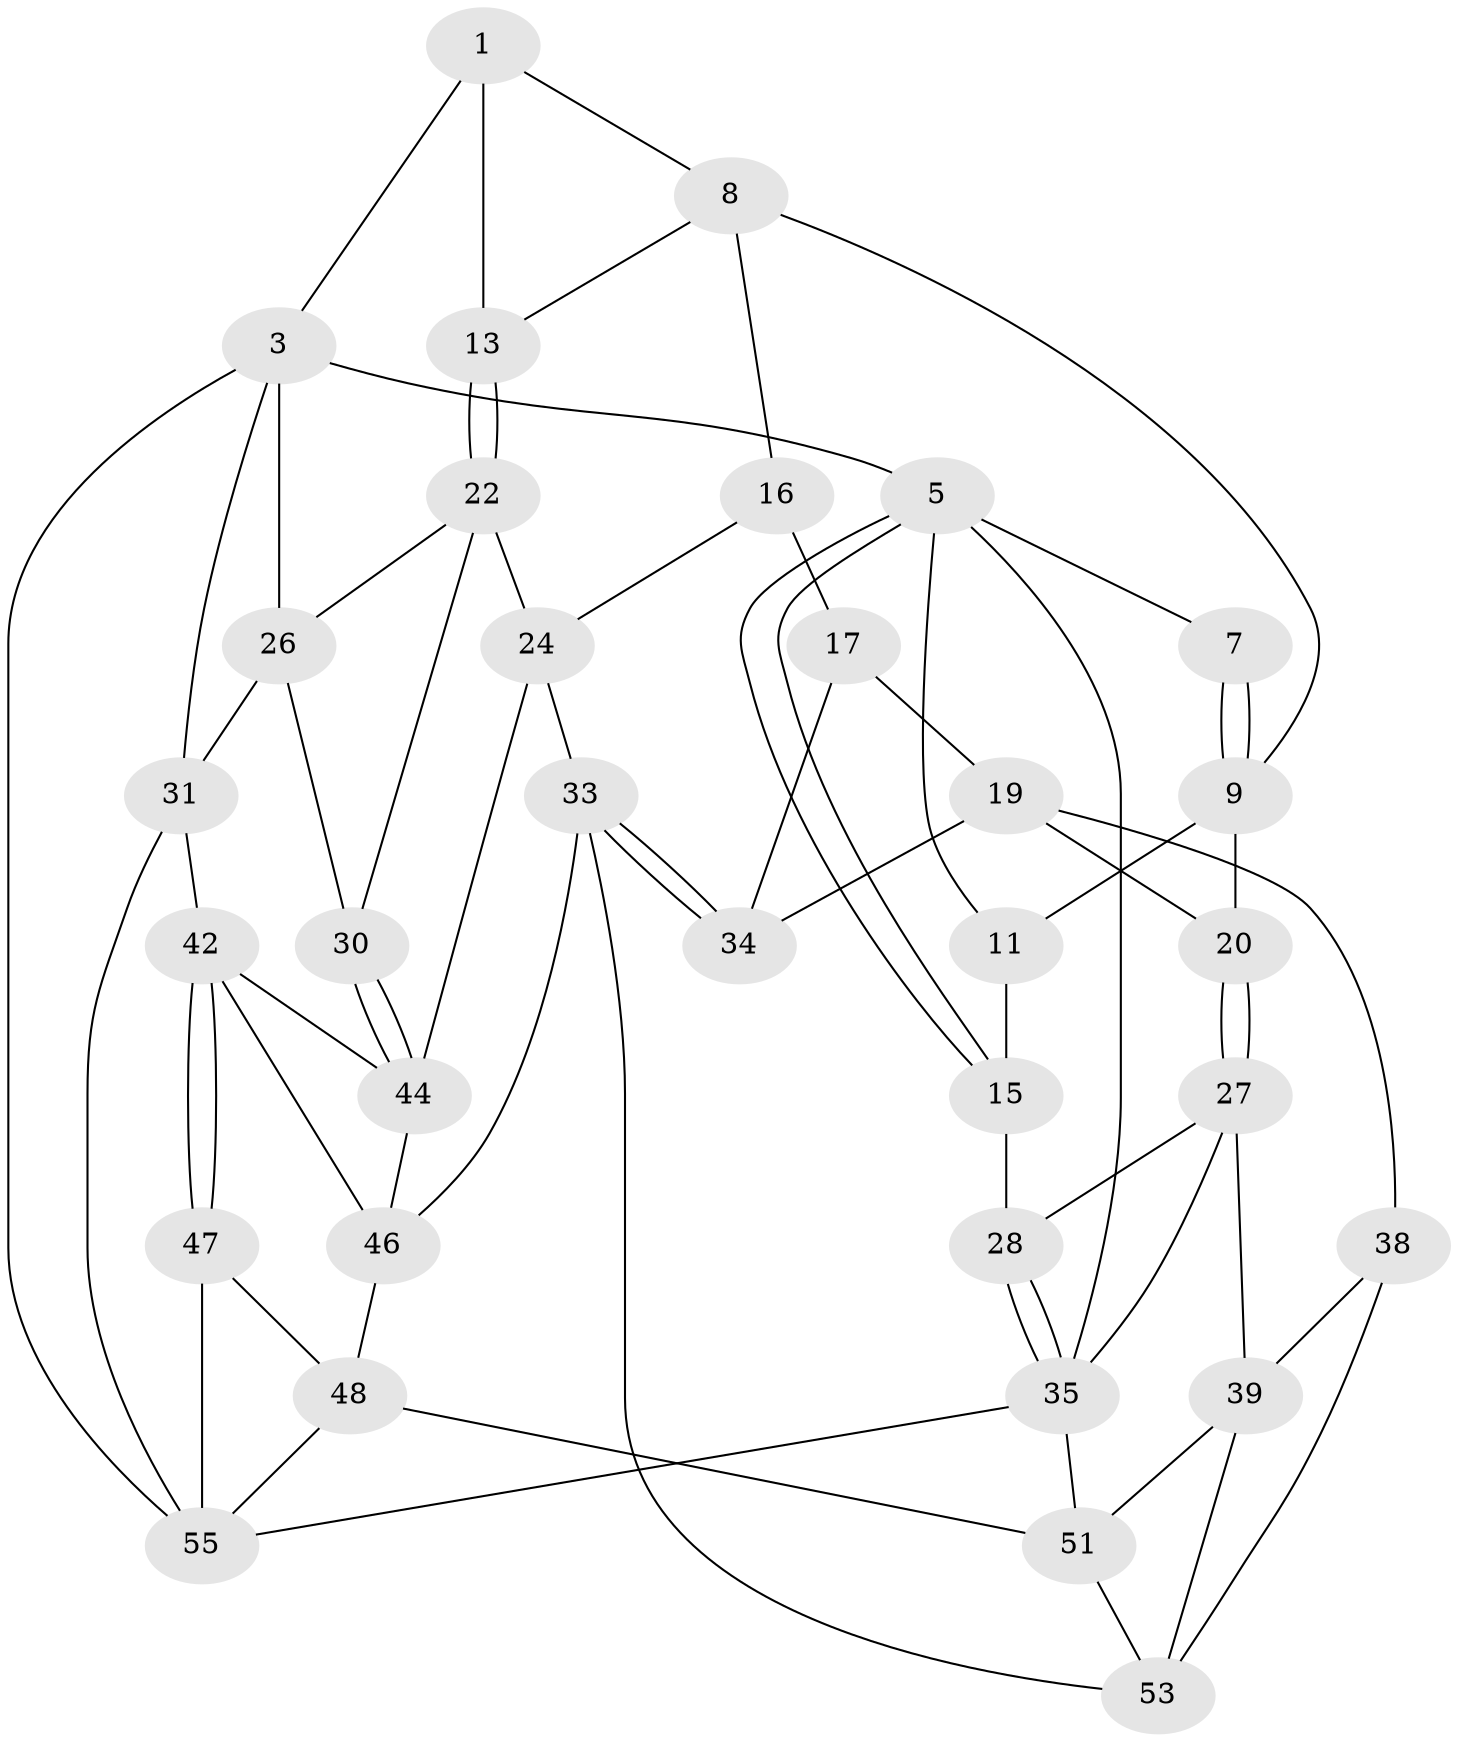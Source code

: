 // Generated by graph-tools (version 1.1) at 2025/24/03/03/25 07:24:34]
// undirected, 33 vertices, 69 edges
graph export_dot {
graph [start="1"]
  node [color=gray90,style=filled];
  1 [pos="+0.5734480652923493+0",super="+2"];
  3 [pos="+1+0",super="+4"];
  5 [pos="+0+0",super="+6"];
  7 [pos="+0.3795161110513406+0"];
  8 [pos="+0.5031027270059925+0.06911813819032869",super="+14"];
  9 [pos="+0.40640761401262193+0.11219017664695656",super="+10"];
  11 [pos="+0.22674936209331606+0.12648019038997219",super="+12"];
  13 [pos="+0.654822036534615+0.20428982380543256"];
  15 [pos="+0+0.26453528437194646",super="+21"];
  16 [pos="+0.5778421783958906+0.2449919511639528",super="+25"];
  17 [pos="+0.37733392638093416+0.3397346060701551",super="+18"];
  19 [pos="+0.3282498936246492+0.344190185288987",super="+37"];
  20 [pos="+0.30452028039242734+0.33045008737261755"];
  22 [pos="+0.6986123050719653+0.2745801510285167",super="+23"];
  24 [pos="+0.6835180696194935+0.4979971673369274",super="+32"];
  26 [pos="+0.8544690587773945+0.3311704469301089",super="+29"];
  27 [pos="+0.1800362762761816+0.39632968879920294",super="+40"];
  28 [pos="+0+0.4019085695380938"];
  30 [pos="+0.8098180859716266+0.4930506393482191"];
  31 [pos="+1+0.4618932652333147",super="+41"];
  33 [pos="+0.6054846884824439+0.6144403284180833",super="+52"];
  34 [pos="+0.5867266031150449+0.6082871574607319"];
  35 [pos="+0+0.6866370235283535",super="+36"];
  38 [pos="+0.3306027922165457+0.6758533671168573"];
  39 [pos="+0.19297664066936931+0.6403361630702107",super="+50"];
  42 [pos="+0.9292948022414802+0.6382525871334189",super="+43"];
  44 [pos="+0.8363678814889113+0.5554353724655493",super="+45"];
  46 [pos="+0.7763449057959411+0.7739714785537887",super="+49"];
  47 [pos="+0.9753010602667261+0.85085092821344"];
  48 [pos="+0.7761993858556364+0.8653322986570983",super="+57"];
  51 [pos="+0+1",super="+58"];
  53 [pos="+0.46585630087337443+0.8555412465512127",super="+54"];
  55 [pos="+1+1",super="+56"];
  1 -- 8;
  1 -- 3;
  1 -- 13;
  3 -- 26;
  3 -- 31;
  3 -- 5;
  3 -- 55;
  5 -- 15;
  5 -- 15;
  5 -- 35;
  5 -- 11;
  5 -- 7;
  7 -- 9;
  7 -- 9;
  8 -- 9;
  8 -- 16;
  8 -- 13;
  9 -- 11;
  9 -- 20;
  11 -- 15 [weight=2];
  13 -- 22;
  13 -- 22;
  15 -- 28;
  16 -- 17 [weight=2];
  16 -- 24;
  17 -- 34;
  17 -- 19;
  19 -- 20;
  19 -- 34;
  19 -- 38;
  20 -- 27;
  20 -- 27;
  22 -- 26;
  22 -- 24;
  22 -- 30;
  24 -- 33;
  24 -- 44;
  26 -- 30;
  26 -- 31;
  27 -- 28;
  27 -- 35;
  27 -- 39;
  28 -- 35;
  28 -- 35;
  30 -- 44;
  30 -- 44;
  31 -- 42;
  31 -- 55;
  33 -- 34;
  33 -- 34;
  33 -- 53;
  33 -- 46;
  35 -- 51;
  35 -- 55;
  38 -- 39;
  38 -- 53;
  39 -- 51;
  39 -- 53;
  42 -- 47;
  42 -- 47;
  42 -- 44;
  42 -- 46;
  44 -- 46;
  46 -- 48;
  47 -- 48;
  47 -- 55;
  48 -- 55;
  48 -- 51;
  51 -- 53;
}
